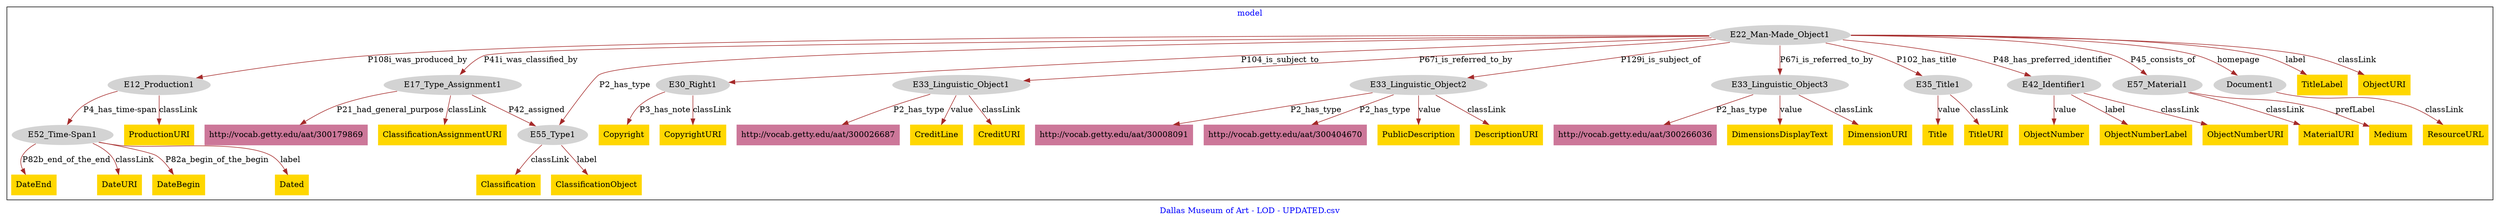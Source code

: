 digraph n0 {
fontcolor="blue"
remincross="true"
label="Dallas Museum of Art - LOD - UPDATED.csv"
subgraph cluster {
label="model"
n2[style="filled",color="white",fillcolor="lightgray",label="E12_Production1"];
n3[style="filled",color="white",fillcolor="lightgray",label="E52_Time-Span1"];
n4[style="filled",color="white",fillcolor="lightgray",label="E17_Type_Assignment1"];
n5[style="filled",color="white",fillcolor="lightgray",label="E55_Type1"];
n6[style="filled",color="white",fillcolor="lightgray",label="E22_Man-Made_Object1"];
n7[style="filled",color="white",fillcolor="lightgray",label="E30_Right1"];
n8[style="filled",color="white",fillcolor="lightgray",label="E33_Linguistic_Object1"];
n9[style="filled",color="white",fillcolor="lightgray",label="E33_Linguistic_Object2"];
n10[style="filled",color="white",fillcolor="lightgray",label="E33_Linguistic_Object3"];
n11[style="filled",color="white",fillcolor="lightgray",label="E35_Title1"];
n12[style="filled",color="white",fillcolor="lightgray",label="E42_Identifier1"];
n13[style="filled",color="white",fillcolor="lightgray",label="E57_Material1"];
n14[style="filled",color="white",fillcolor="lightgray",label="Document1"];
n15[shape="plaintext",style="filled",fillcolor="gold",label="DateBegin"];
n16[shape="plaintext",style="filled",fillcolor="gold",label="Dated"];
n17[shape="plaintext",style="filled",fillcolor="gold",label="DateEnd"];
n18[shape="plaintext",style="filled",fillcolor="gold",label="Title"];
n19[shape="plaintext",style="filled",fillcolor="gold",label="TitleLabel"];
n20[shape="plaintext",style="filled",fillcolor="gold",label="Copyright"];
n21[shape="plaintext",style="filled",fillcolor="gold",label="CreditLine"];
n22[shape="plaintext",style="filled",fillcolor="gold",label="TitleURI"];
n23[shape="plaintext",style="filled",fillcolor="gold",label="CopyrightURI"];
n24[shape="plaintext",style="filled",fillcolor="gold",label="ProductionURI"];
n25[shape="plaintext",style="filled",fillcolor="gold",label="MaterialURI"];
n26[shape="plaintext",style="filled",fillcolor="gold",label="Classification"];
n27[shape="plaintext",style="filled",fillcolor="gold",label="ObjectNumberLabel"];
n28[shape="plaintext",style="filled",fillcolor="gold",label="CreditURI"];
n29[shape="plaintext",style="filled",fillcolor="gold",label="ObjectURI"];
n30[shape="plaintext",style="filled",fillcolor="gold",label="Medium"];
n31[shape="plaintext",style="filled",fillcolor="gold",label="DimensionsDisplayText"];
n32[shape="plaintext",style="filled",fillcolor="gold",label="DimensionURI"];
n33[shape="plaintext",style="filled",fillcolor="gold",label="PublicDescription"];
n34[shape="plaintext",style="filled",fillcolor="gold",label="ObjectNumberURI"];
n35[shape="plaintext",style="filled",fillcolor="gold",label="ResourceURL"];
n36[shape="plaintext",style="filled",fillcolor="gold",label="ObjectNumber"];
n37[shape="plaintext",style="filled",fillcolor="gold",label="ClassificationAssignmentURI"];
n38[shape="plaintext",style="filled",fillcolor="gold",label="ClassificationObject"];
n39[shape="plaintext",style="filled",fillcolor="gold",label="DateURI"];
n40[shape="plaintext",style="filled",fillcolor="gold",label="DescriptionURI"];
n41[shape="plaintext",style="filled",fillcolor="#CC7799",label="http://vocab.getty.edu/aat/30008091"];
n42[shape="plaintext",style="filled",fillcolor="#CC7799",label="http://vocab.getty.edu/aat/300026687"];
n43[shape="plaintext",style="filled",fillcolor="#CC7799",label="http://vocab.getty.edu/aat/300404670"];
n44[shape="plaintext",style="filled",fillcolor="#CC7799",label="http://vocab.getty.edu/aat/300266036"];
n45[shape="plaintext",style="filled",fillcolor="#CC7799",label="http://vocab.getty.edu/aat/300179869"];
}
n2 -> n3[color="brown",fontcolor="black",label="P4_has_time-span"]
n4 -> n5[color="brown",fontcolor="black",label="P42_assigned"]
n6 -> n2[color="brown",fontcolor="black",label="P108i_was_produced_by"]
n6 -> n4[color="brown",fontcolor="black",label="P41i_was_classified_by"]
n6 -> n7[color="brown",fontcolor="black",label="P104_is_subject_to"]
n6 -> n8[color="brown",fontcolor="black",label="P67i_is_referred_to_by"]
n6 -> n9[color="brown",fontcolor="black",label="P129i_is_subject_of"]
n6 -> n10[color="brown",fontcolor="black",label="P67i_is_referred_to_by"]
n6 -> n11[color="brown",fontcolor="black",label="P102_has_title"]
n6 -> n12[color="brown",fontcolor="black",label="P48_has_preferred_identifier"]
n6 -> n13[color="brown",fontcolor="black",label="P45_consists_of"]
n6 -> n14[color="brown",fontcolor="black",label="homepage"]
n3 -> n15[color="brown",fontcolor="black",label="P82a_begin_of_the_begin"]
n3 -> n16[color="brown",fontcolor="black",label="label"]
n3 -> n17[color="brown",fontcolor="black",label="P82b_end_of_the_end"]
n11 -> n18[color="brown",fontcolor="black",label="value"]
n6 -> n19[color="brown",fontcolor="black",label="label"]
n7 -> n20[color="brown",fontcolor="black",label="P3_has_note"]
n8 -> n21[color="brown",fontcolor="black",label="value"]
n11 -> n22[color="brown",fontcolor="black",label="classLink"]
n7 -> n23[color="brown",fontcolor="black",label="classLink"]
n2 -> n24[color="brown",fontcolor="black",label="classLink"]
n13 -> n25[color="brown",fontcolor="black",label="classLink"]
n5 -> n26[color="brown",fontcolor="black",label="classLink"]
n12 -> n27[color="brown",fontcolor="black",label="label"]
n8 -> n28[color="brown",fontcolor="black",label="classLink"]
n6 -> n29[color="brown",fontcolor="black",label="classLink"]
n13 -> n30[color="brown",fontcolor="black",label="prefLabel"]
n10 -> n31[color="brown",fontcolor="black",label="value"]
n10 -> n32[color="brown",fontcolor="black",label="classLink"]
n9 -> n33[color="brown",fontcolor="black",label="value"]
n12 -> n34[color="brown",fontcolor="black",label="classLink"]
n14 -> n35[color="brown",fontcolor="black",label="classLink"]
n12 -> n36[color="brown",fontcolor="black",label="value"]
n4 -> n37[color="brown",fontcolor="black",label="classLink"]
n5 -> n38[color="brown",fontcolor="black",label="label"]
n3 -> n39[color="brown",fontcolor="black",label="classLink"]
n9 -> n40[color="brown",fontcolor="black",label="classLink"]
n9 -> n41[color="brown",fontcolor="black",label="P2_has_type"]
n6 -> n5[color="brown",fontcolor="black",label="P2_has_type"]
n8 -> n42[color="brown",fontcolor="black",label="P2_has_type"]
n9 -> n43[color="brown",fontcolor="black",label="P2_has_type"]
n10 -> n44[color="brown",fontcolor="black",label="P2_has_type"]
n4 -> n45[color="brown",fontcolor="black",label="P21_had_general_purpose"]
}

